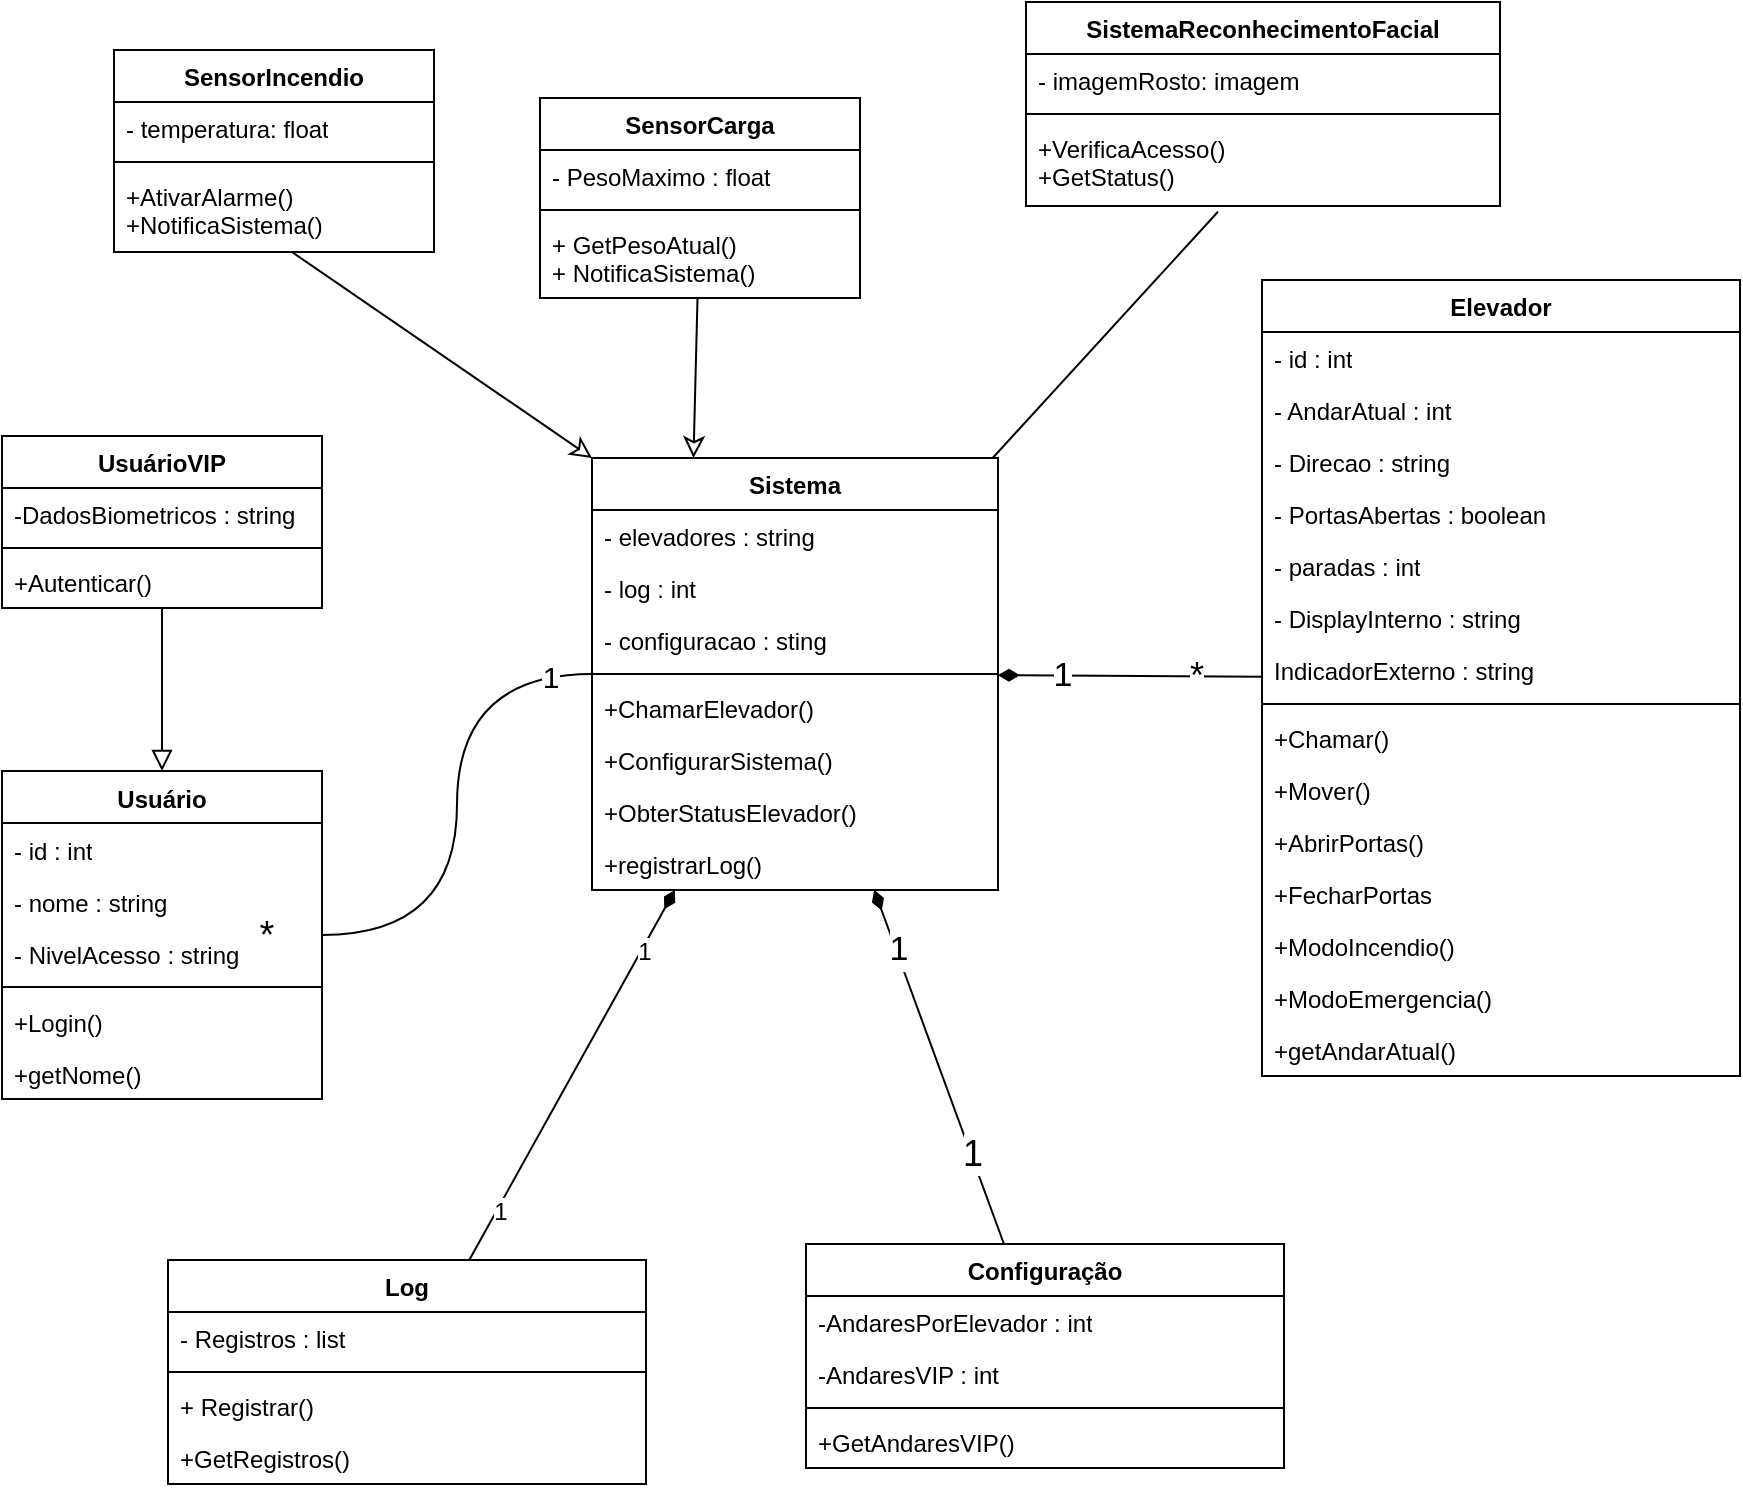 <mxfile version="24.8.9">
  <diagram name="Página-1" id="P0kaNt67weWAGlfiyR77">
    <mxGraphModel dx="2667" dy="1110" grid="0" gridSize="10" guides="1" tooltips="1" connect="1" arrows="1" fold="1" page="0" pageScale="1" pageWidth="827" pageHeight="1169" math="0" shadow="0">
      <root>
        <mxCell id="0" />
        <mxCell id="1" parent="0" />
        <mxCell id="wgPgASkdUD0x6gexptYC-14" value="Sistema&lt;div&gt;&lt;br&gt;&lt;/div&gt;" style="swimlane;fontStyle=1;align=center;verticalAlign=top;childLayout=stackLayout;horizontal=1;startSize=26;horizontalStack=0;resizeParent=1;resizeParentMax=0;resizeLast=0;collapsible=1;marginBottom=0;whiteSpace=wrap;html=1;" parent="1" vertex="1">
          <mxGeometry x="-124" y="108" width="203" height="216" as="geometry" />
        </mxCell>
        <mxCell id="wgPgASkdUD0x6gexptYC-18" value="- elevadores : string" style="text;strokeColor=none;fillColor=none;align=left;verticalAlign=top;spacingLeft=4;spacingRight=4;overflow=hidden;rotatable=0;points=[[0,0.5],[1,0.5]];portConstraint=eastwest;whiteSpace=wrap;html=1;" parent="wgPgASkdUD0x6gexptYC-14" vertex="1">
          <mxGeometry y="26" width="203" height="26" as="geometry" />
        </mxCell>
        <mxCell id="wgPgASkdUD0x6gexptYC-19" value="- log : int" style="text;strokeColor=none;fillColor=none;align=left;verticalAlign=top;spacingLeft=4;spacingRight=4;overflow=hidden;rotatable=0;points=[[0,0.5],[1,0.5]];portConstraint=eastwest;whiteSpace=wrap;html=1;" parent="wgPgASkdUD0x6gexptYC-14" vertex="1">
          <mxGeometry y="52" width="203" height="26" as="geometry" />
        </mxCell>
        <mxCell id="wgPgASkdUD0x6gexptYC-15" value="- configuracao : sting" style="text;strokeColor=none;fillColor=none;align=left;verticalAlign=top;spacingLeft=4;spacingRight=4;overflow=hidden;rotatable=0;points=[[0,0.5],[1,0.5]];portConstraint=eastwest;whiteSpace=wrap;html=1;" parent="wgPgASkdUD0x6gexptYC-14" vertex="1">
          <mxGeometry y="78" width="203" height="26" as="geometry" />
        </mxCell>
        <mxCell id="wgPgASkdUD0x6gexptYC-16" value="" style="line;strokeWidth=1;fillColor=none;align=left;verticalAlign=middle;spacingTop=-1;spacingLeft=3;spacingRight=3;rotatable=0;labelPosition=right;points=[];portConstraint=eastwest;strokeColor=inherit;" parent="wgPgASkdUD0x6gexptYC-14" vertex="1">
          <mxGeometry y="104" width="203" height="8" as="geometry" />
        </mxCell>
        <mxCell id="wgPgASkdUD0x6gexptYC-17" value="+ChamarElevador()" style="text;strokeColor=none;fillColor=none;align=left;verticalAlign=top;spacingLeft=4;spacingRight=4;overflow=hidden;rotatable=0;points=[[0,0.5],[1,0.5]];portConstraint=eastwest;whiteSpace=wrap;html=1;" parent="wgPgASkdUD0x6gexptYC-14" vertex="1">
          <mxGeometry y="112" width="203" height="26" as="geometry" />
        </mxCell>
        <mxCell id="wgPgASkdUD0x6gexptYC-29" value="+ConfigurarSistema()" style="text;strokeColor=none;fillColor=none;align=left;verticalAlign=top;spacingLeft=4;spacingRight=4;overflow=hidden;rotatable=0;points=[[0,0.5],[1,0.5]];portConstraint=eastwest;whiteSpace=wrap;html=1;" parent="wgPgASkdUD0x6gexptYC-14" vertex="1">
          <mxGeometry y="138" width="203" height="26" as="geometry" />
        </mxCell>
        <mxCell id="wgPgASkdUD0x6gexptYC-31" value="+ObterStatusElevador()" style="text;strokeColor=none;fillColor=none;align=left;verticalAlign=top;spacingLeft=4;spacingRight=4;overflow=hidden;rotatable=0;points=[[0,0.5],[1,0.5]];portConstraint=eastwest;whiteSpace=wrap;html=1;" parent="wgPgASkdUD0x6gexptYC-14" vertex="1">
          <mxGeometry y="164" width="203" height="26" as="geometry" />
        </mxCell>
        <mxCell id="wgPgASkdUD0x6gexptYC-30" value="+registrarLog()" style="text;strokeColor=none;fillColor=none;align=left;verticalAlign=top;spacingLeft=4;spacingRight=4;overflow=hidden;rotatable=0;points=[[0,0.5],[1,0.5]];portConstraint=eastwest;whiteSpace=wrap;html=1;" parent="wgPgASkdUD0x6gexptYC-14" vertex="1">
          <mxGeometry y="190" width="203" height="26" as="geometry" />
        </mxCell>
        <mxCell id="wgPgASkdUD0x6gexptYC-122" style="edgeStyle=none;curved=1;rounded=0;orthogonalLoop=1;jettySize=auto;html=1;fontSize=12;startSize=8;endSize=8;endArrow=classic;endFill=0;entryX=0.25;entryY=0;entryDx=0;entryDy=0;" parent="1" source="wgPgASkdUD0x6gexptYC-43" target="wgPgASkdUD0x6gexptYC-14" edge="1">
          <mxGeometry relative="1" as="geometry">
            <mxPoint x="-131.645" y="-30" as="targetPoint" />
          </mxGeometry>
        </mxCell>
        <mxCell id="wgPgASkdUD0x6gexptYC-43" value="SensorCarga" style="swimlane;fontStyle=1;align=center;verticalAlign=top;childLayout=stackLayout;horizontal=1;startSize=26;horizontalStack=0;resizeParent=1;resizeParentMax=0;resizeLast=0;collapsible=1;marginBottom=0;whiteSpace=wrap;html=1;" parent="1" vertex="1">
          <mxGeometry x="-150" y="-72" width="160" height="100" as="geometry" />
        </mxCell>
        <mxCell id="wgPgASkdUD0x6gexptYC-44" value="- PesoMaximo : float" style="text;strokeColor=none;fillColor=none;align=left;verticalAlign=top;spacingLeft=4;spacingRight=4;overflow=hidden;rotatable=0;points=[[0,0.5],[1,0.5]];portConstraint=eastwest;whiteSpace=wrap;html=1;" parent="wgPgASkdUD0x6gexptYC-43" vertex="1">
          <mxGeometry y="26" width="160" height="26" as="geometry" />
        </mxCell>
        <mxCell id="wgPgASkdUD0x6gexptYC-47" value="" style="line;strokeWidth=1;fillColor=none;align=left;verticalAlign=middle;spacingTop=-1;spacingLeft=3;spacingRight=3;rotatable=0;labelPosition=right;points=[];portConstraint=eastwest;strokeColor=inherit;" parent="wgPgASkdUD0x6gexptYC-43" vertex="1">
          <mxGeometry y="52" width="160" height="8" as="geometry" />
        </mxCell>
        <mxCell id="wgPgASkdUD0x6gexptYC-48" value="+ GetPesoAtual()&lt;div&gt;+ NotificaSistema()&lt;/div&gt;" style="text;strokeColor=none;fillColor=none;align=left;verticalAlign=top;spacingLeft=4;spacingRight=4;overflow=hidden;rotatable=0;points=[[0,0.5],[1,0.5]];portConstraint=eastwest;whiteSpace=wrap;html=1;" parent="wgPgASkdUD0x6gexptYC-43" vertex="1">
          <mxGeometry y="60" width="160" height="40" as="geometry" />
        </mxCell>
        <mxCell id="wgPgASkdUD0x6gexptYC-123" style="edgeStyle=none;curved=1;rounded=0;orthogonalLoop=1;jettySize=auto;html=1;entryX=0.5;entryY=0;entryDx=0;entryDy=0;fontSize=12;startSize=8;endSize=8;endArrow=block;endFill=0;" parent="1" source="wgPgASkdUD0x6gexptYC-50" target="wgPgASkdUD0x6gexptYC-56" edge="1">
          <mxGeometry relative="1" as="geometry" />
        </mxCell>
        <mxCell id="wgPgASkdUD0x6gexptYC-50" value="UsuárioVIP" style="swimlane;fontStyle=1;align=center;verticalAlign=top;childLayout=stackLayout;horizontal=1;startSize=26;horizontalStack=0;resizeParent=1;resizeParentMax=0;resizeLast=0;collapsible=1;marginBottom=0;whiteSpace=wrap;html=1;" parent="1" vertex="1">
          <mxGeometry x="-419" y="97" width="160" height="86" as="geometry" />
        </mxCell>
        <mxCell id="wgPgASkdUD0x6gexptYC-51" value="-DadosBiometricos : string" style="text;strokeColor=none;fillColor=none;align=left;verticalAlign=top;spacingLeft=4;spacingRight=4;overflow=hidden;rotatable=0;points=[[0,0.5],[1,0.5]];portConstraint=eastwest;whiteSpace=wrap;html=1;" parent="wgPgASkdUD0x6gexptYC-50" vertex="1">
          <mxGeometry y="26" width="160" height="26" as="geometry" />
        </mxCell>
        <mxCell id="wgPgASkdUD0x6gexptYC-54" value="" style="line;strokeWidth=1;fillColor=none;align=left;verticalAlign=middle;spacingTop=-1;spacingLeft=3;spacingRight=3;rotatable=0;labelPosition=right;points=[];portConstraint=eastwest;strokeColor=inherit;" parent="wgPgASkdUD0x6gexptYC-50" vertex="1">
          <mxGeometry y="52" width="160" height="8" as="geometry" />
        </mxCell>
        <mxCell id="wgPgASkdUD0x6gexptYC-55" value="+Autenticar()" style="text;strokeColor=none;fillColor=none;align=left;verticalAlign=top;spacingLeft=4;spacingRight=4;overflow=hidden;rotatable=0;points=[[0,0.5],[1,0.5]];portConstraint=eastwest;whiteSpace=wrap;html=1;" parent="wgPgASkdUD0x6gexptYC-50" vertex="1">
          <mxGeometry y="60" width="160" height="26" as="geometry" />
        </mxCell>
        <mxCell id="wgPgASkdUD0x6gexptYC-124" style="edgeStyle=orthogonalEdgeStyle;rounded=0;orthogonalLoop=1;jettySize=auto;html=1;fontSize=12;startSize=8;endSize=8;curved=1;endArrow=none;endFill=0;" parent="1" source="wgPgASkdUD0x6gexptYC-56" target="wgPgASkdUD0x6gexptYC-14" edge="1">
          <mxGeometry relative="1" as="geometry" />
        </mxCell>
        <mxCell id="wgPgASkdUD0x6gexptYC-125" value="&lt;font style=&quot;font-size: 15px;&quot;&gt;1&lt;/font&gt;" style="edgeLabel;html=1;align=center;verticalAlign=middle;resizable=0;points=[];fontSize=12;" parent="wgPgASkdUD0x6gexptYC-124" vertex="1" connectable="0">
          <mxGeometry x="0.839" y="-1" relative="1" as="geometry">
            <mxPoint as="offset" />
          </mxGeometry>
        </mxCell>
        <mxCell id="wgPgASkdUD0x6gexptYC-56" value="Usuário" style="swimlane;fontStyle=1;align=center;verticalAlign=top;childLayout=stackLayout;horizontal=1;startSize=26;horizontalStack=0;resizeParent=1;resizeParentMax=0;resizeLast=0;collapsible=1;marginBottom=0;whiteSpace=wrap;html=1;" parent="1" vertex="1">
          <mxGeometry x="-419" y="264.5" width="160" height="164" as="geometry" />
        </mxCell>
        <mxCell id="wgPgASkdUD0x6gexptYC-57" value="- id : int" style="text;strokeColor=none;fillColor=none;align=left;verticalAlign=top;spacingLeft=4;spacingRight=4;overflow=hidden;rotatable=0;points=[[0,0.5],[1,0.5]];portConstraint=eastwest;whiteSpace=wrap;html=1;" parent="wgPgASkdUD0x6gexptYC-56" vertex="1">
          <mxGeometry y="26" width="160" height="26" as="geometry" />
        </mxCell>
        <mxCell id="wgPgASkdUD0x6gexptYC-58" value="- nome : string&lt;div&gt;&lt;br&gt;&lt;/div&gt;" style="text;strokeColor=none;fillColor=none;align=left;verticalAlign=top;spacingLeft=4;spacingRight=4;overflow=hidden;rotatable=0;points=[[0,0.5],[1,0.5]];portConstraint=eastwest;whiteSpace=wrap;html=1;" parent="wgPgASkdUD0x6gexptYC-56" vertex="1">
          <mxGeometry y="52" width="160" height="26" as="geometry" />
        </mxCell>
        <mxCell id="wgPgASkdUD0x6gexptYC-59" value="- NivelAcesso : string" style="text;strokeColor=none;fillColor=none;align=left;verticalAlign=top;spacingLeft=4;spacingRight=4;overflow=hidden;rotatable=0;points=[[0,0.5],[1,0.5]];portConstraint=eastwest;whiteSpace=wrap;html=1;" parent="wgPgASkdUD0x6gexptYC-56" vertex="1">
          <mxGeometry y="78" width="160" height="26" as="geometry" />
        </mxCell>
        <mxCell id="wgPgASkdUD0x6gexptYC-60" value="" style="line;strokeWidth=1;fillColor=none;align=left;verticalAlign=middle;spacingTop=-1;spacingLeft=3;spacingRight=3;rotatable=0;labelPosition=right;points=[];portConstraint=eastwest;strokeColor=inherit;" parent="wgPgASkdUD0x6gexptYC-56" vertex="1">
          <mxGeometry y="104" width="160" height="8" as="geometry" />
        </mxCell>
        <mxCell id="wgPgASkdUD0x6gexptYC-62" value="+Login()" style="text;strokeColor=none;fillColor=none;align=left;verticalAlign=top;spacingLeft=4;spacingRight=4;overflow=hidden;rotatable=0;points=[[0,0.5],[1,0.5]];portConstraint=eastwest;whiteSpace=wrap;html=1;" parent="wgPgASkdUD0x6gexptYC-56" vertex="1">
          <mxGeometry y="112" width="160" height="26" as="geometry" />
        </mxCell>
        <mxCell id="wgPgASkdUD0x6gexptYC-63" value="+getNome()" style="text;strokeColor=none;fillColor=none;align=left;verticalAlign=top;spacingLeft=4;spacingRight=4;overflow=hidden;rotatable=0;points=[[0,0.5],[1,0.5]];portConstraint=eastwest;whiteSpace=wrap;html=1;" parent="wgPgASkdUD0x6gexptYC-56" vertex="1">
          <mxGeometry y="138" width="160" height="26" as="geometry" />
        </mxCell>
        <mxCell id="wgPgASkdUD0x6gexptYC-129" style="edgeStyle=none;curved=1;rounded=0;orthogonalLoop=1;jettySize=auto;html=1;fontSize=12;startSize=8;endSize=8;endArrow=diamondThin;endFill=1;" parent="1" source="wgPgASkdUD0x6gexptYC-64" target="wgPgASkdUD0x6gexptYC-14" edge="1">
          <mxGeometry relative="1" as="geometry" />
        </mxCell>
        <mxCell id="wgPgASkdUD0x6gexptYC-131" value="&lt;font style=&quot;font-size: 17px;&quot;&gt;1&lt;/font&gt;" style="edgeLabel;html=1;align=center;verticalAlign=middle;resizable=0;points=[];fontSize=12;" parent="wgPgASkdUD0x6gexptYC-129" vertex="1" connectable="0">
          <mxGeometry x="0.659" y="-1" relative="1" as="geometry">
            <mxPoint x="9" y="1" as="offset" />
          </mxGeometry>
        </mxCell>
        <mxCell id="wgPgASkdUD0x6gexptYC-132" value="&lt;font style=&quot;font-size: 18px;&quot;&gt;*&lt;/font&gt;" style="edgeLabel;html=1;align=center;verticalAlign=middle;resizable=0;points=[];fontSize=12;" parent="wgPgASkdUD0x6gexptYC-129" vertex="1" connectable="0">
          <mxGeometry x="-0.489" relative="1" as="geometry">
            <mxPoint as="offset" />
          </mxGeometry>
        </mxCell>
        <mxCell id="wgPgASkdUD0x6gexptYC-64" value="Elevador" style="swimlane;fontStyle=1;align=center;verticalAlign=top;childLayout=stackLayout;horizontal=1;startSize=26;horizontalStack=0;resizeParent=1;resizeParentMax=0;resizeLast=0;collapsible=1;marginBottom=0;whiteSpace=wrap;html=1;" parent="1" vertex="1">
          <mxGeometry x="211" y="19" width="239" height="398" as="geometry" />
        </mxCell>
        <mxCell id="wgPgASkdUD0x6gexptYC-65" value="- id : int" style="text;strokeColor=none;fillColor=none;align=left;verticalAlign=top;spacingLeft=4;spacingRight=4;overflow=hidden;rotatable=0;points=[[0,0.5],[1,0.5]];portConstraint=eastwest;whiteSpace=wrap;html=1;" parent="wgPgASkdUD0x6gexptYC-64" vertex="1">
          <mxGeometry y="26" width="239" height="26" as="geometry" />
        </mxCell>
        <mxCell id="wgPgASkdUD0x6gexptYC-67" value="- AndarAtual : int" style="text;strokeColor=none;fillColor=none;align=left;verticalAlign=top;spacingLeft=4;spacingRight=4;overflow=hidden;rotatable=0;points=[[0,0.5],[1,0.5]];portConstraint=eastwest;whiteSpace=wrap;html=1;" parent="wgPgASkdUD0x6gexptYC-64" vertex="1">
          <mxGeometry y="52" width="239" height="26" as="geometry" />
        </mxCell>
        <mxCell id="wgPgASkdUD0x6gexptYC-94" value="- Direcao : string" style="text;strokeColor=none;fillColor=none;align=left;verticalAlign=top;spacingLeft=4;spacingRight=4;overflow=hidden;rotatable=0;points=[[0,0.5],[1,0.5]];portConstraint=eastwest;whiteSpace=wrap;html=1;" parent="wgPgASkdUD0x6gexptYC-64" vertex="1">
          <mxGeometry y="78" width="239" height="26" as="geometry" />
        </mxCell>
        <mxCell id="wgPgASkdUD0x6gexptYC-95" value="- PortasAbertas : boolean" style="text;strokeColor=none;fillColor=none;align=left;verticalAlign=top;spacingLeft=4;spacingRight=4;overflow=hidden;rotatable=0;points=[[0,0.5],[1,0.5]];portConstraint=eastwest;whiteSpace=wrap;html=1;" parent="wgPgASkdUD0x6gexptYC-64" vertex="1">
          <mxGeometry y="104" width="239" height="26" as="geometry" />
        </mxCell>
        <mxCell id="wgPgASkdUD0x6gexptYC-93" value="- paradas : int" style="text;strokeColor=none;fillColor=none;align=left;verticalAlign=top;spacingLeft=4;spacingRight=4;overflow=hidden;rotatable=0;points=[[0,0.5],[1,0.5]];portConstraint=eastwest;whiteSpace=wrap;html=1;" parent="wgPgASkdUD0x6gexptYC-64" vertex="1">
          <mxGeometry y="130" width="239" height="26" as="geometry" />
        </mxCell>
        <mxCell id="wgPgASkdUD0x6gexptYC-89" value="- DisplayInterno : string" style="text;strokeColor=none;fillColor=none;align=left;verticalAlign=top;spacingLeft=4;spacingRight=4;overflow=hidden;rotatable=0;points=[[0,0.5],[1,0.5]];portConstraint=eastwest;whiteSpace=wrap;html=1;" parent="wgPgASkdUD0x6gexptYC-64" vertex="1">
          <mxGeometry y="156" width="239" height="26" as="geometry" />
        </mxCell>
        <mxCell id="wgPgASkdUD0x6gexptYC-100" value="IndicadorExterno : string" style="text;strokeColor=none;fillColor=none;align=left;verticalAlign=top;spacingLeft=4;spacingRight=4;overflow=hidden;rotatable=0;points=[[0,0.5],[1,0.5]];portConstraint=eastwest;whiteSpace=wrap;html=1;" parent="wgPgASkdUD0x6gexptYC-64" vertex="1">
          <mxGeometry y="182" width="239" height="26" as="geometry" />
        </mxCell>
        <mxCell id="wgPgASkdUD0x6gexptYC-68" value="" style="line;strokeWidth=1;fillColor=none;align=left;verticalAlign=middle;spacingTop=-1;spacingLeft=3;spacingRight=3;rotatable=0;labelPosition=right;points=[];portConstraint=eastwest;strokeColor=inherit;" parent="wgPgASkdUD0x6gexptYC-64" vertex="1">
          <mxGeometry y="208" width="239" height="8" as="geometry" />
        </mxCell>
        <mxCell id="wgPgASkdUD0x6gexptYC-70" value="+Chamar()" style="text;strokeColor=none;fillColor=none;align=left;verticalAlign=top;spacingLeft=4;spacingRight=4;overflow=hidden;rotatable=0;points=[[0,0.5],[1,0.5]];portConstraint=eastwest;whiteSpace=wrap;html=1;" parent="wgPgASkdUD0x6gexptYC-64" vertex="1">
          <mxGeometry y="216" width="239" height="26" as="geometry" />
        </mxCell>
        <mxCell id="wgPgASkdUD0x6gexptYC-97" value="+Mover()" style="text;strokeColor=none;fillColor=none;align=left;verticalAlign=top;spacingLeft=4;spacingRight=4;overflow=hidden;rotatable=0;points=[[0,0.5],[1,0.5]];portConstraint=eastwest;whiteSpace=wrap;html=1;" parent="wgPgASkdUD0x6gexptYC-64" vertex="1">
          <mxGeometry y="242" width="239" height="26" as="geometry" />
        </mxCell>
        <mxCell id="wgPgASkdUD0x6gexptYC-99" value="+AbrirPortas()" style="text;strokeColor=none;fillColor=none;align=left;verticalAlign=top;spacingLeft=4;spacingRight=4;overflow=hidden;rotatable=0;points=[[0,0.5],[1,0.5]];portConstraint=eastwest;whiteSpace=wrap;html=1;" parent="wgPgASkdUD0x6gexptYC-64" vertex="1">
          <mxGeometry y="268" width="239" height="26" as="geometry" />
        </mxCell>
        <mxCell id="wgPgASkdUD0x6gexptYC-98" value="+FecharPortas" style="text;strokeColor=none;fillColor=none;align=left;verticalAlign=top;spacingLeft=4;spacingRight=4;overflow=hidden;rotatable=0;points=[[0,0.5],[1,0.5]];portConstraint=eastwest;whiteSpace=wrap;html=1;" parent="wgPgASkdUD0x6gexptYC-64" vertex="1">
          <mxGeometry y="294" width="239" height="26" as="geometry" />
        </mxCell>
        <mxCell id="wgPgASkdUD0x6gexptYC-69" value="+ModoIncendio()" style="text;strokeColor=none;fillColor=none;align=left;verticalAlign=top;spacingLeft=4;spacingRight=4;overflow=hidden;rotatable=0;points=[[0,0.5],[1,0.5]];portConstraint=eastwest;whiteSpace=wrap;html=1;" parent="wgPgASkdUD0x6gexptYC-64" vertex="1">
          <mxGeometry y="320" width="239" height="26" as="geometry" />
        </mxCell>
        <mxCell id="wgPgASkdUD0x6gexptYC-102" value="+ModoEmergencia()" style="text;strokeColor=none;fillColor=none;align=left;verticalAlign=top;spacingLeft=4;spacingRight=4;overflow=hidden;rotatable=0;points=[[0,0.5],[1,0.5]];portConstraint=eastwest;whiteSpace=wrap;html=1;" parent="wgPgASkdUD0x6gexptYC-64" vertex="1">
          <mxGeometry y="346" width="239" height="26" as="geometry" />
        </mxCell>
        <mxCell id="wgPgASkdUD0x6gexptYC-101" value="+getAndarAtual()" style="text;strokeColor=none;fillColor=none;align=left;verticalAlign=top;spacingLeft=4;spacingRight=4;overflow=hidden;rotatable=0;points=[[0,0.5],[1,0.5]];portConstraint=eastwest;whiteSpace=wrap;html=1;" parent="wgPgASkdUD0x6gexptYC-64" vertex="1">
          <mxGeometry y="372" width="239" height="26" as="geometry" />
        </mxCell>
        <mxCell id="wgPgASkdUD0x6gexptYC-119" style="edgeStyle=none;curved=1;rounded=0;orthogonalLoop=1;jettySize=auto;html=1;fontSize=12;startSize=8;endSize=8;endArrow=none;endFill=0;exitX=0.405;exitY=1.069;exitDx=0;exitDy=0;exitPerimeter=0;" parent="1" source="0YMyCj6_tgzJuGK0f0Fu-14" target="wgPgASkdUD0x6gexptYC-14" edge="1">
          <mxGeometry relative="1" as="geometry">
            <mxPoint x="178.264" y="-19.0" as="sourcePoint" />
          </mxGeometry>
        </mxCell>
        <mxCell id="wgPgASkdUD0x6gexptYC-109" value="Configuração" style="swimlane;fontStyle=1;align=center;verticalAlign=top;childLayout=stackLayout;horizontal=1;startSize=26;horizontalStack=0;resizeParent=1;resizeParentMax=0;resizeLast=0;collapsible=1;marginBottom=0;whiteSpace=wrap;html=1;" parent="1" vertex="1">
          <mxGeometry x="-17" y="501" width="239" height="112" as="geometry" />
        </mxCell>
        <mxCell id="wgPgASkdUD0x6gexptYC-110" value="-AndaresPorElevador : int" style="text;strokeColor=none;fillColor=none;align=left;verticalAlign=top;spacingLeft=4;spacingRight=4;overflow=hidden;rotatable=0;points=[[0,0.5],[1,0.5]];portConstraint=eastwest;whiteSpace=wrap;html=1;" parent="wgPgASkdUD0x6gexptYC-109" vertex="1">
          <mxGeometry y="26" width="239" height="26" as="geometry" />
        </mxCell>
        <mxCell id="wgPgASkdUD0x6gexptYC-112" value="-AndaresVIP : int" style="text;strokeColor=none;fillColor=none;align=left;verticalAlign=top;spacingLeft=4;spacingRight=4;overflow=hidden;rotatable=0;points=[[0,0.5],[1,0.5]];portConstraint=eastwest;whiteSpace=wrap;html=1;" parent="wgPgASkdUD0x6gexptYC-109" vertex="1">
          <mxGeometry y="52" width="239" height="26" as="geometry" />
        </mxCell>
        <mxCell id="wgPgASkdUD0x6gexptYC-111" value="" style="line;strokeWidth=1;fillColor=none;align=left;verticalAlign=middle;spacingTop=-1;spacingLeft=3;spacingRight=3;rotatable=0;labelPosition=right;points=[];portConstraint=eastwest;strokeColor=inherit;" parent="wgPgASkdUD0x6gexptYC-109" vertex="1">
          <mxGeometry y="78" width="239" height="8" as="geometry" />
        </mxCell>
        <mxCell id="wgPgASkdUD0x6gexptYC-113" value="+GetAndaresVIP()" style="text;strokeColor=none;fillColor=none;align=left;verticalAlign=top;spacingLeft=4;spacingRight=4;overflow=hidden;rotatable=0;points=[[0,0.5],[1,0.5]];portConstraint=eastwest;whiteSpace=wrap;html=1;" parent="wgPgASkdUD0x6gexptYC-109" vertex="1">
          <mxGeometry y="86" width="239" height="26" as="geometry" />
        </mxCell>
        <mxCell id="wgPgASkdUD0x6gexptYC-136" style="edgeStyle=none;curved=1;rounded=0;orthogonalLoop=1;jettySize=auto;html=1;fontSize=12;startSize=8;endSize=8;endArrow=diamondThin;endFill=1;" parent="1" source="wgPgASkdUD0x6gexptYC-114" target="wgPgASkdUD0x6gexptYC-14" edge="1">
          <mxGeometry relative="1" as="geometry" />
        </mxCell>
        <mxCell id="wgPgASkdUD0x6gexptYC-137" value="1" style="edgeLabel;html=1;align=center;verticalAlign=middle;resizable=0;points=[];fontSize=12;" parent="wgPgASkdUD0x6gexptYC-136" vertex="1" connectable="0">
          <mxGeometry x="0.677" y="-1" relative="1" as="geometry">
            <mxPoint as="offset" />
          </mxGeometry>
        </mxCell>
        <mxCell id="wgPgASkdUD0x6gexptYC-138" value="1" style="edgeLabel;html=1;align=center;verticalAlign=middle;resizable=0;points=[];fontSize=12;" parent="wgPgASkdUD0x6gexptYC-136" vertex="1" connectable="0">
          <mxGeometry x="-0.729" y="-2" relative="1" as="geometry">
            <mxPoint as="offset" />
          </mxGeometry>
        </mxCell>
        <mxCell id="wgPgASkdUD0x6gexptYC-114" value="Log" style="swimlane;fontStyle=1;align=center;verticalAlign=top;childLayout=stackLayout;horizontal=1;startSize=26;horizontalStack=0;resizeParent=1;resizeParentMax=0;resizeLast=0;collapsible=1;marginBottom=0;whiteSpace=wrap;html=1;" parent="1" vertex="1">
          <mxGeometry x="-336" y="509" width="239" height="112" as="geometry" />
        </mxCell>
        <mxCell id="wgPgASkdUD0x6gexptYC-115" value="- Registros : list" style="text;strokeColor=none;fillColor=none;align=left;verticalAlign=top;spacingLeft=4;spacingRight=4;overflow=hidden;rotatable=0;points=[[0,0.5],[1,0.5]];portConstraint=eastwest;whiteSpace=wrap;html=1;" parent="wgPgASkdUD0x6gexptYC-114" vertex="1">
          <mxGeometry y="26" width="239" height="26" as="geometry" />
        </mxCell>
        <mxCell id="wgPgASkdUD0x6gexptYC-117" value="" style="line;strokeWidth=1;fillColor=none;align=left;verticalAlign=middle;spacingTop=-1;spacingLeft=3;spacingRight=3;rotatable=0;labelPosition=right;points=[];portConstraint=eastwest;strokeColor=inherit;" parent="wgPgASkdUD0x6gexptYC-114" vertex="1">
          <mxGeometry y="52" width="239" height="8" as="geometry" />
        </mxCell>
        <mxCell id="wgPgASkdUD0x6gexptYC-116" value="+ Registrar()" style="text;strokeColor=none;fillColor=none;align=left;verticalAlign=top;spacingLeft=4;spacingRight=4;overflow=hidden;rotatable=0;points=[[0,0.5],[1,0.5]];portConstraint=eastwest;whiteSpace=wrap;html=1;" parent="wgPgASkdUD0x6gexptYC-114" vertex="1">
          <mxGeometry y="60" width="239" height="26" as="geometry" />
        </mxCell>
        <mxCell id="wgPgASkdUD0x6gexptYC-118" value="+GetRegistros()" style="text;strokeColor=none;fillColor=none;align=left;verticalAlign=top;spacingLeft=4;spacingRight=4;overflow=hidden;rotatable=0;points=[[0,0.5],[1,0.5]];portConstraint=eastwest;whiteSpace=wrap;html=1;" parent="wgPgASkdUD0x6gexptYC-114" vertex="1">
          <mxGeometry y="86" width="239" height="26" as="geometry" />
        </mxCell>
        <mxCell id="wgPgASkdUD0x6gexptYC-128" value="&lt;font style=&quot;font-size: 19px;&quot;&gt;*&lt;/font&gt;" style="text;html=1;align=center;verticalAlign=middle;resizable=0;points=[];autosize=1;strokeColor=none;fillColor=none;fontSize=16;" parent="1" vertex="1">
          <mxGeometry x="-300" y="329" width="25" height="35" as="geometry" />
        </mxCell>
        <mxCell id="wgPgASkdUD0x6gexptYC-133" style="edgeStyle=none;curved=1;rounded=0;orthogonalLoop=1;jettySize=auto;html=1;fontSize=12;startSize=8;endSize=8;endArrow=diamondThin;endFill=1;" parent="1" source="wgPgASkdUD0x6gexptYC-109" target="wgPgASkdUD0x6gexptYC-14" edge="1">
          <mxGeometry relative="1" as="geometry">
            <mxPoint x="132" y="476" as="sourcePoint" />
            <mxPoint x="131" y="335" as="targetPoint" />
          </mxGeometry>
        </mxCell>
        <mxCell id="wgPgASkdUD0x6gexptYC-134" value="&lt;font style=&quot;font-size: 17px;&quot;&gt;1&lt;/font&gt;" style="edgeLabel;html=1;align=center;verticalAlign=middle;resizable=0;points=[];fontSize=12;" parent="wgPgASkdUD0x6gexptYC-133" vertex="1" connectable="0">
          <mxGeometry x="0.659" y="-1" relative="1" as="geometry">
            <mxPoint as="offset" />
          </mxGeometry>
        </mxCell>
        <mxCell id="wgPgASkdUD0x6gexptYC-135" value="&lt;font style=&quot;font-size: 18px;&quot;&gt;1&lt;/font&gt;" style="edgeLabel;html=1;align=center;verticalAlign=middle;resizable=0;points=[];fontSize=12;" parent="wgPgASkdUD0x6gexptYC-133" vertex="1" connectable="0">
          <mxGeometry x="-0.489" relative="1" as="geometry">
            <mxPoint as="offset" />
          </mxGeometry>
        </mxCell>
        <mxCell id="0YMyCj6_tgzJuGK0f0Fu-2" value="SensorIncendio" style="swimlane;fontStyle=1;align=center;verticalAlign=top;childLayout=stackLayout;horizontal=1;startSize=26;horizontalStack=0;resizeParent=1;resizeParentMax=0;resizeLast=0;collapsible=1;marginBottom=0;whiteSpace=wrap;html=1;" vertex="1" parent="1">
          <mxGeometry x="-363" y="-96" width="160" height="101" as="geometry" />
        </mxCell>
        <mxCell id="0YMyCj6_tgzJuGK0f0Fu-3" value="- temperatura: float" style="text;strokeColor=none;fillColor=none;align=left;verticalAlign=top;spacingLeft=4;spacingRight=4;overflow=hidden;rotatable=0;points=[[0,0.5],[1,0.5]];portConstraint=eastwest;whiteSpace=wrap;html=1;" vertex="1" parent="0YMyCj6_tgzJuGK0f0Fu-2">
          <mxGeometry y="26" width="160" height="26" as="geometry" />
        </mxCell>
        <mxCell id="0YMyCj6_tgzJuGK0f0Fu-4" value="" style="line;strokeWidth=1;fillColor=none;align=left;verticalAlign=middle;spacingTop=-1;spacingLeft=3;spacingRight=3;rotatable=0;labelPosition=right;points=[];portConstraint=eastwest;strokeColor=inherit;" vertex="1" parent="0YMyCj6_tgzJuGK0f0Fu-2">
          <mxGeometry y="52" width="160" height="8" as="geometry" />
        </mxCell>
        <mxCell id="0YMyCj6_tgzJuGK0f0Fu-5" value="+AtivarAlarme()&lt;div&gt;+NotificaSistema()&lt;/div&gt;" style="text;strokeColor=none;fillColor=none;align=left;verticalAlign=top;spacingLeft=4;spacingRight=4;overflow=hidden;rotatable=0;points=[[0,0.5],[1,0.5]];portConstraint=eastwest;whiteSpace=wrap;html=1;" vertex="1" parent="0YMyCj6_tgzJuGK0f0Fu-2">
          <mxGeometry y="60" width="160" height="41" as="geometry" />
        </mxCell>
        <mxCell id="0YMyCj6_tgzJuGK0f0Fu-6" style="edgeStyle=none;curved=1;rounded=0;orthogonalLoop=1;jettySize=auto;html=1;fontSize=12;startSize=8;endSize=8;endArrow=classic;endFill=0;exitX=0.556;exitY=1;exitDx=0;exitDy=0;exitPerimeter=0;entryX=0;entryY=0;entryDx=0;entryDy=0;" edge="1" parent="1" source="0YMyCj6_tgzJuGK0f0Fu-5" target="wgPgASkdUD0x6gexptYC-14">
          <mxGeometry relative="1" as="geometry">
            <mxPoint x="-87" y="-72" as="sourcePoint" />
            <mxPoint x="-200" y="-30" as="targetPoint" />
          </mxGeometry>
        </mxCell>
        <mxCell id="0YMyCj6_tgzJuGK0f0Fu-11" value="SistemaReconhecimentoFacial" style="swimlane;fontStyle=1;align=center;verticalAlign=top;childLayout=stackLayout;horizontal=1;startSize=26;horizontalStack=0;resizeParent=1;resizeParentMax=0;resizeLast=0;collapsible=1;marginBottom=0;whiteSpace=wrap;html=1;" vertex="1" parent="1">
          <mxGeometry x="93" y="-120" width="237" height="102" as="geometry" />
        </mxCell>
        <mxCell id="0YMyCj6_tgzJuGK0f0Fu-12" value="- imagemRosto: imagem" style="text;strokeColor=none;fillColor=none;align=left;verticalAlign=top;spacingLeft=4;spacingRight=4;overflow=hidden;rotatable=0;points=[[0,0.5],[1,0.5]];portConstraint=eastwest;whiteSpace=wrap;html=1;" vertex="1" parent="0YMyCj6_tgzJuGK0f0Fu-11">
          <mxGeometry y="26" width="237" height="26" as="geometry" />
        </mxCell>
        <mxCell id="0YMyCj6_tgzJuGK0f0Fu-13" value="" style="line;strokeWidth=1;fillColor=none;align=left;verticalAlign=middle;spacingTop=-1;spacingLeft=3;spacingRight=3;rotatable=0;labelPosition=right;points=[];portConstraint=eastwest;strokeColor=inherit;" vertex="1" parent="0YMyCj6_tgzJuGK0f0Fu-11">
          <mxGeometry y="52" width="237" height="8" as="geometry" />
        </mxCell>
        <mxCell id="0YMyCj6_tgzJuGK0f0Fu-14" value="+VerificaAcesso()&lt;div&gt;+GetStatus()&lt;/div&gt;" style="text;strokeColor=none;fillColor=none;align=left;verticalAlign=top;spacingLeft=4;spacingRight=4;overflow=hidden;rotatable=0;points=[[0,0.5],[1,0.5]];portConstraint=eastwest;whiteSpace=wrap;html=1;" vertex="1" parent="0YMyCj6_tgzJuGK0f0Fu-11">
          <mxGeometry y="60" width="237" height="42" as="geometry" />
        </mxCell>
      </root>
    </mxGraphModel>
  </diagram>
</mxfile>

